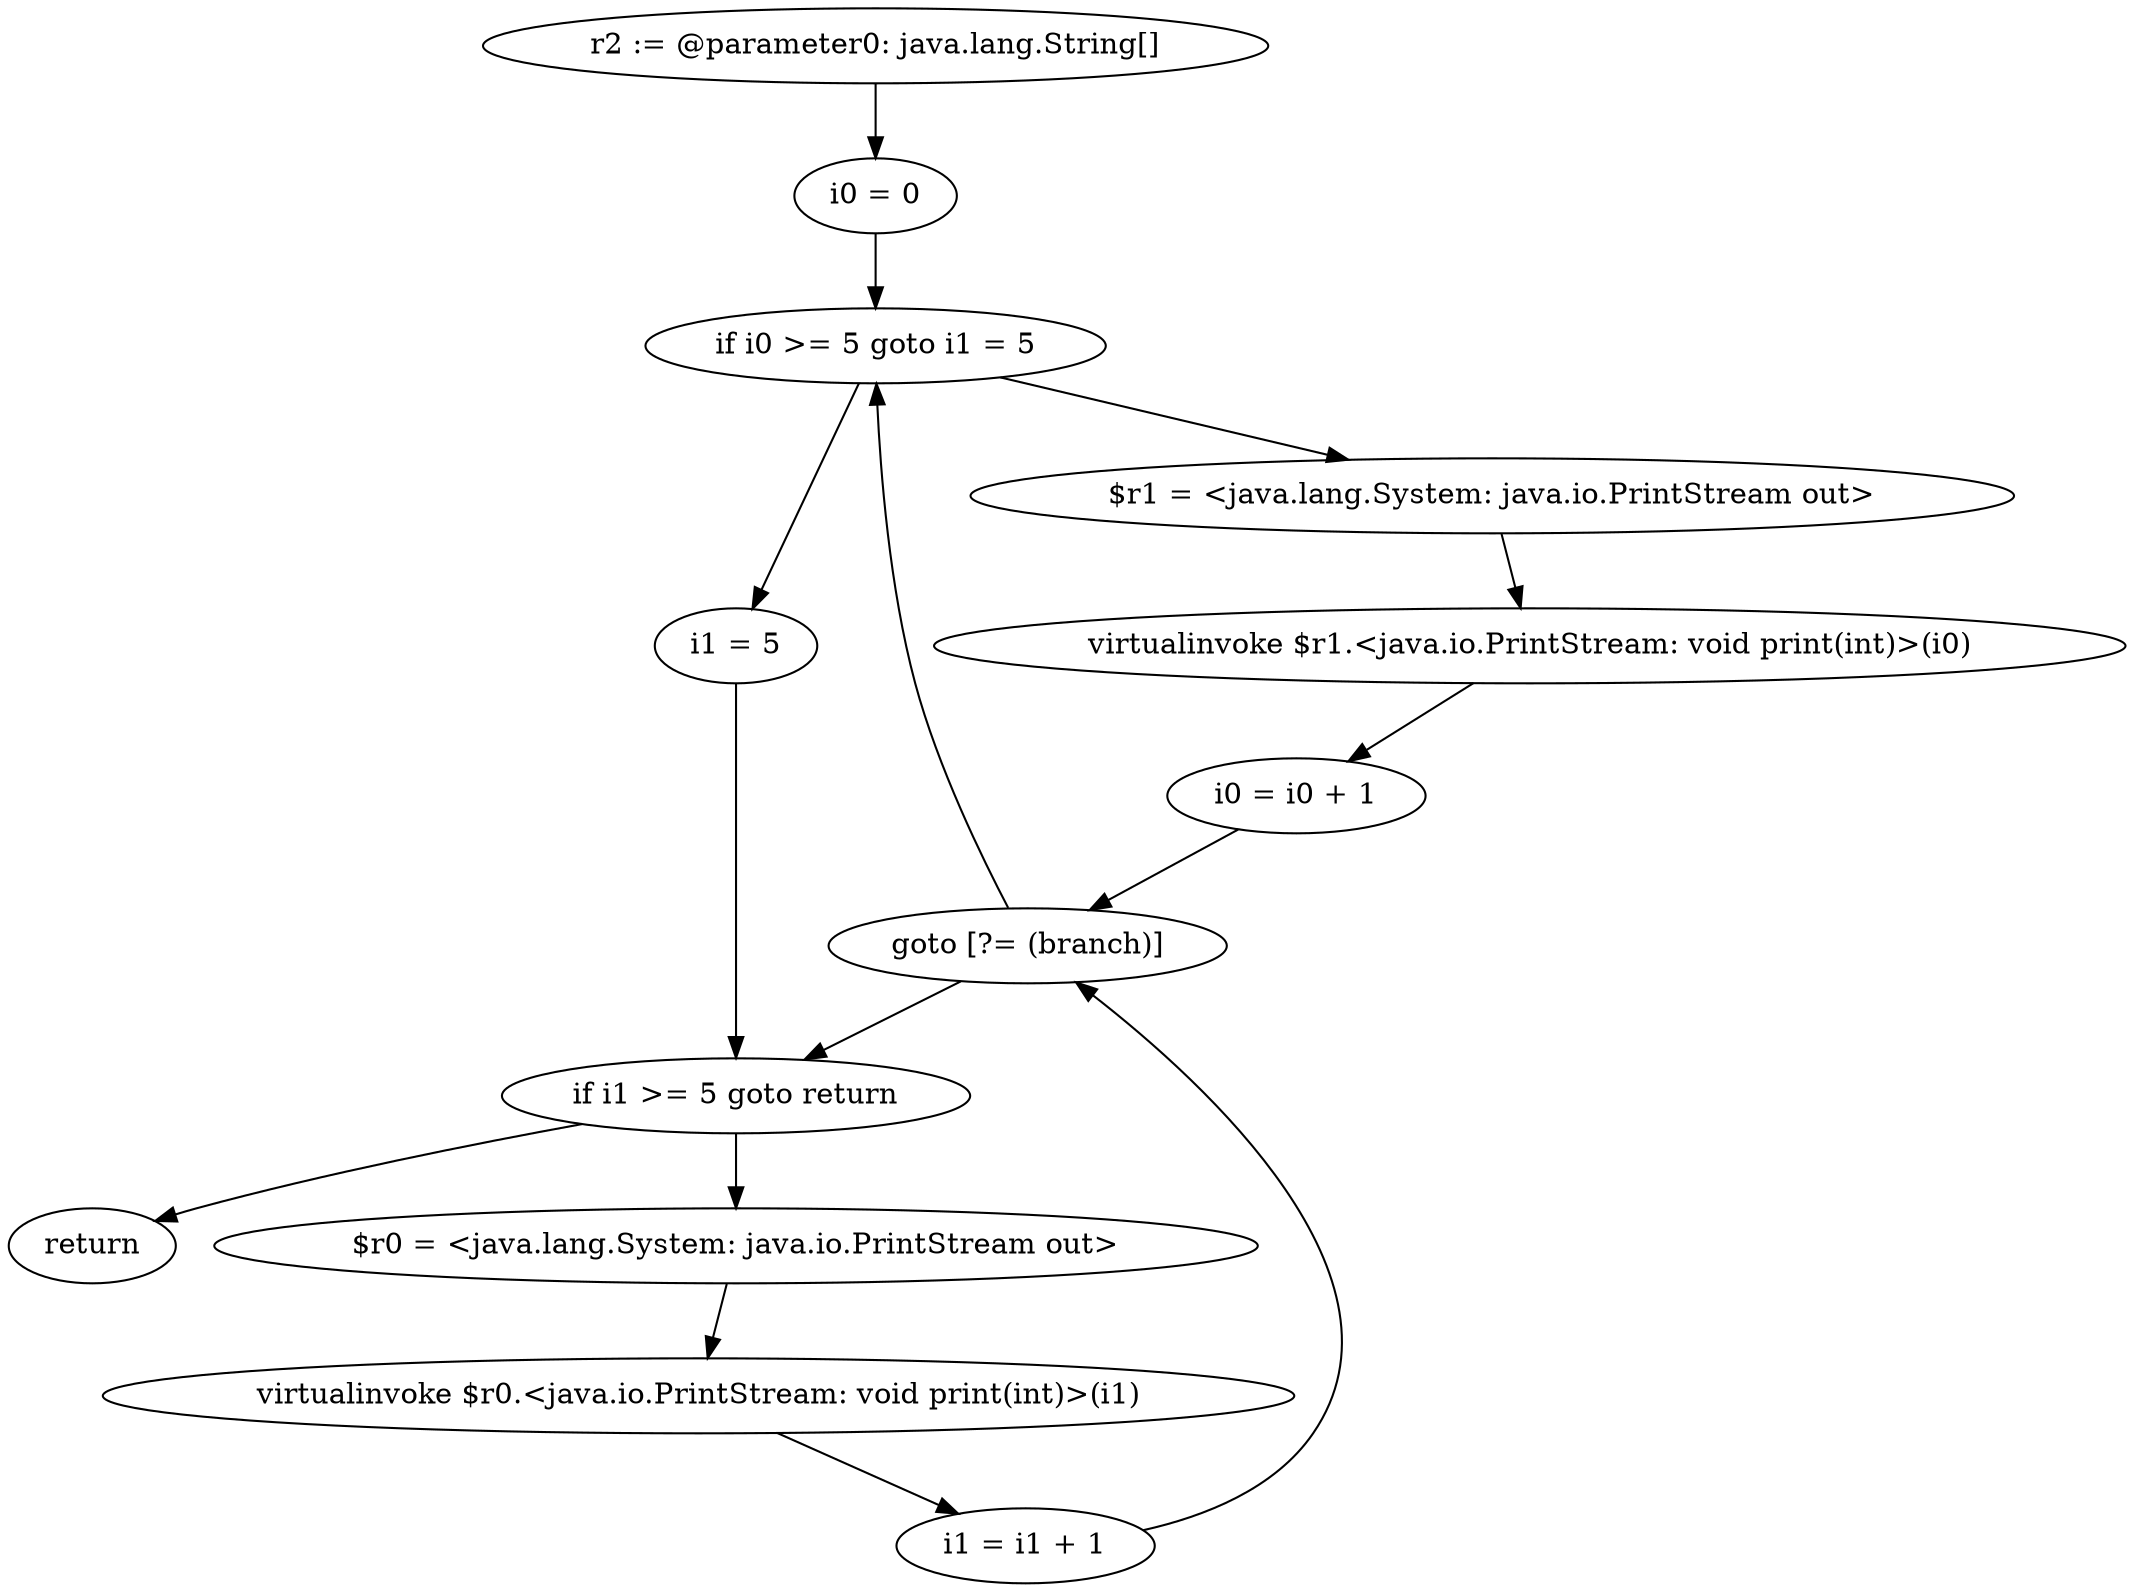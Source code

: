 digraph "unitGraph" {
    "r2 := @parameter0: java.lang.String[]"
    "i0 = 0"
    "if i0 >= 5 goto i1 = 5"
    "$r1 = <java.lang.System: java.io.PrintStream out>"
    "virtualinvoke $r1.<java.io.PrintStream: void print(int)>(i0)"
    "i0 = i0 + 1"
    "goto [?= (branch)]"
    "i1 = 5"
    "if i1 >= 5 goto return"
    "$r0 = <java.lang.System: java.io.PrintStream out>"
    "virtualinvoke $r0.<java.io.PrintStream: void print(int)>(i1)"
    "i1 = i1 + 1"
    "return"
    "r2 := @parameter0: java.lang.String[]"->"i0 = 0";
    "i0 = 0"->"if i0 >= 5 goto i1 = 5";
    "if i0 >= 5 goto i1 = 5"->"$r1 = <java.lang.System: java.io.PrintStream out>";
    "if i0 >= 5 goto i1 = 5"->"i1 = 5";
    "$r1 = <java.lang.System: java.io.PrintStream out>"->"virtualinvoke $r1.<java.io.PrintStream: void print(int)>(i0)";
    "virtualinvoke $r1.<java.io.PrintStream: void print(int)>(i0)"->"i0 = i0 + 1";
    "i0 = i0 + 1"->"goto [?= (branch)]";
    "goto [?= (branch)]"->"if i0 >= 5 goto i1 = 5";
    "i1 = 5"->"if i1 >= 5 goto return";
    "if i1 >= 5 goto return"->"$r0 = <java.lang.System: java.io.PrintStream out>";
    "if i1 >= 5 goto return"->"return";
    "$r0 = <java.lang.System: java.io.PrintStream out>"->"virtualinvoke $r0.<java.io.PrintStream: void print(int)>(i1)";
    "virtualinvoke $r0.<java.io.PrintStream: void print(int)>(i1)"->"i1 = i1 + 1";
    "i1 = i1 + 1"->"goto [?= (branch)]";
    "goto [?= (branch)]"->"if i1 >= 5 goto return";
}

